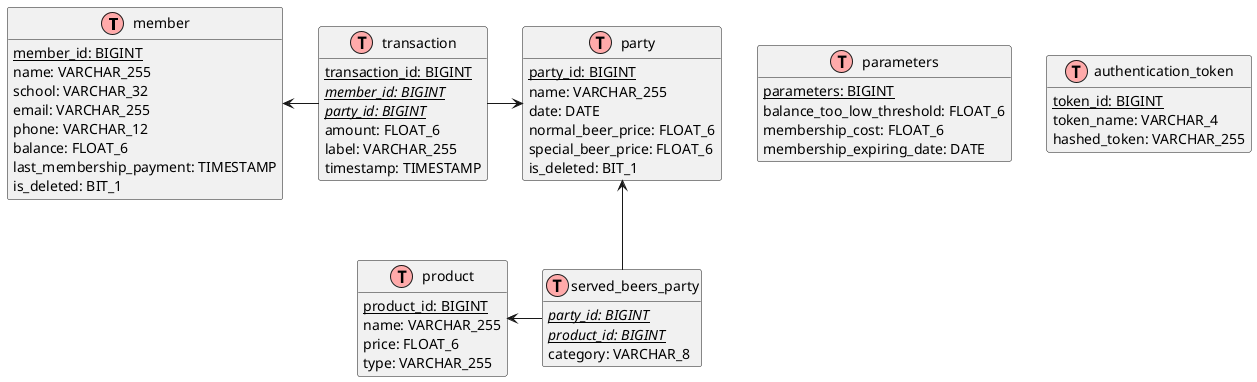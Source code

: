 @startuml
!define table(x) class x << (T,#FFAAAA) >>
!define primary_key(x) <u>x</u>
!define foreign_key(x) <i><u>x</u></i>
hide methods
hide stereotypes

table(member) {
	primary_key(member_id: BIGINT)
	name: VARCHAR_255
	school: VARCHAR_32
	email: VARCHAR_255
	phone: VARCHAR_12
	balance: FLOAT_6
	last_membership_payment: TIMESTAMP
	is_deleted: BIT_1
}

table(party) {
	primary_key(party_id: BIGINT)
	name: VARCHAR_255
	date: DATE
	normal_beer_price: FLOAT_6
	special_beer_price: FLOAT_6
	is_deleted: BIT_1
}

table(transaction) {
	primary_key(transaction_id: BIGINT)
	foreign_key(member_id: BIGINT)
	foreign_key(party_id: BIGINT)
	amount: FLOAT_6
	label: VARCHAR_255
	timestamp: TIMESTAMP
}

member <- transaction
transaction -> party

table(product) {
	primary_key(product_id: BIGINT)
	name: VARCHAR_255
	price: FLOAT_6
	type: VARCHAR_255
}

table(served_beers_party) {
	foreign_key(party_id: BIGINT)
	foreign_key(product_id: BIGINT)
	category: VARCHAR_8
}

product <- served_beers_party
party <-- served_beers_party

table(parameters) {
	primary_key(parameters: BIGINT)
	balance_too_low_threshold: FLOAT_6
	membership_cost: FLOAT_6
	membership_expiring_date: DATE
}

table(authentication_token) {
	primary_key(token_id: BIGINT)
	token_name: VARCHAR_4
	hashed_token: VARCHAR_255
}

@enduml